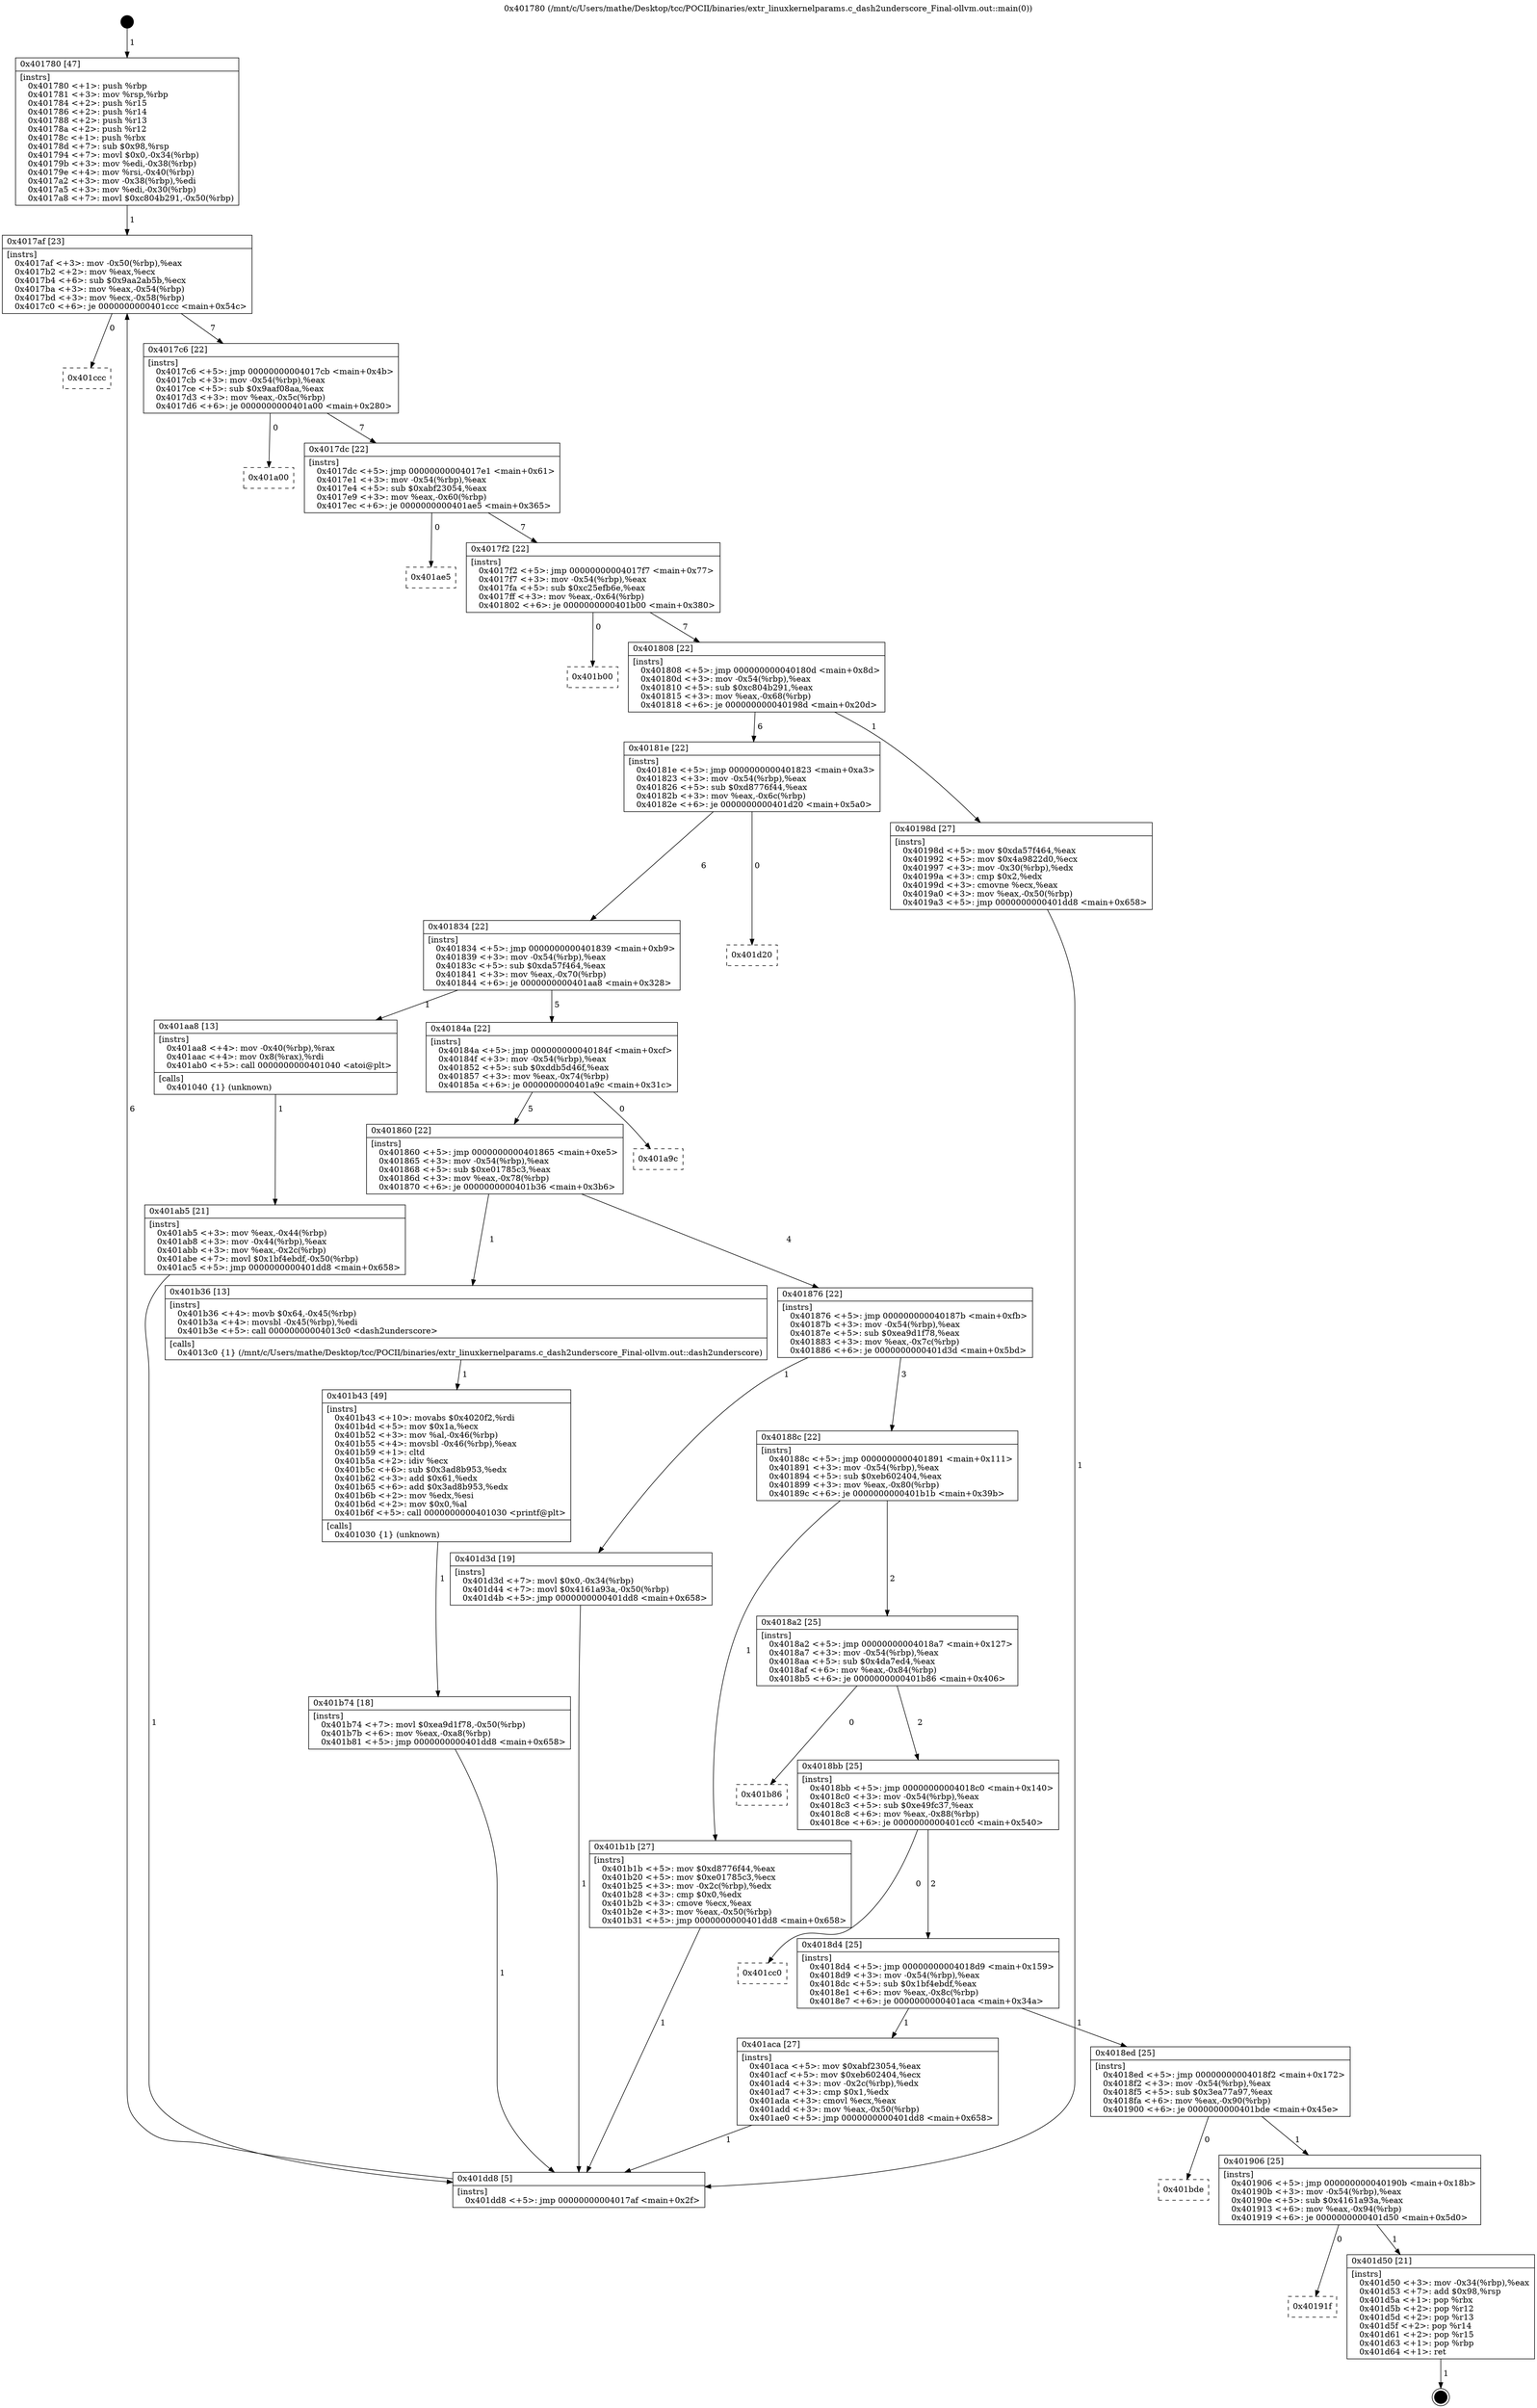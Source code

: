 digraph "0x401780" {
  label = "0x401780 (/mnt/c/Users/mathe/Desktop/tcc/POCII/binaries/extr_linuxkernelparams.c_dash2underscore_Final-ollvm.out::main(0))"
  labelloc = "t"
  node[shape=record]

  Entry [label="",width=0.3,height=0.3,shape=circle,fillcolor=black,style=filled]
  "0x4017af" [label="{
     0x4017af [23]\l
     | [instrs]\l
     &nbsp;&nbsp;0x4017af \<+3\>: mov -0x50(%rbp),%eax\l
     &nbsp;&nbsp;0x4017b2 \<+2\>: mov %eax,%ecx\l
     &nbsp;&nbsp;0x4017b4 \<+6\>: sub $0x9aa2ab5b,%ecx\l
     &nbsp;&nbsp;0x4017ba \<+3\>: mov %eax,-0x54(%rbp)\l
     &nbsp;&nbsp;0x4017bd \<+3\>: mov %ecx,-0x58(%rbp)\l
     &nbsp;&nbsp;0x4017c0 \<+6\>: je 0000000000401ccc \<main+0x54c\>\l
  }"]
  "0x401ccc" [label="{
     0x401ccc\l
  }", style=dashed]
  "0x4017c6" [label="{
     0x4017c6 [22]\l
     | [instrs]\l
     &nbsp;&nbsp;0x4017c6 \<+5\>: jmp 00000000004017cb \<main+0x4b\>\l
     &nbsp;&nbsp;0x4017cb \<+3\>: mov -0x54(%rbp),%eax\l
     &nbsp;&nbsp;0x4017ce \<+5\>: sub $0x9aaf08aa,%eax\l
     &nbsp;&nbsp;0x4017d3 \<+3\>: mov %eax,-0x5c(%rbp)\l
     &nbsp;&nbsp;0x4017d6 \<+6\>: je 0000000000401a00 \<main+0x280\>\l
  }"]
  Exit [label="",width=0.3,height=0.3,shape=circle,fillcolor=black,style=filled,peripheries=2]
  "0x401a00" [label="{
     0x401a00\l
  }", style=dashed]
  "0x4017dc" [label="{
     0x4017dc [22]\l
     | [instrs]\l
     &nbsp;&nbsp;0x4017dc \<+5\>: jmp 00000000004017e1 \<main+0x61\>\l
     &nbsp;&nbsp;0x4017e1 \<+3\>: mov -0x54(%rbp),%eax\l
     &nbsp;&nbsp;0x4017e4 \<+5\>: sub $0xabf23054,%eax\l
     &nbsp;&nbsp;0x4017e9 \<+3\>: mov %eax,-0x60(%rbp)\l
     &nbsp;&nbsp;0x4017ec \<+6\>: je 0000000000401ae5 \<main+0x365\>\l
  }"]
  "0x40191f" [label="{
     0x40191f\l
  }", style=dashed]
  "0x401ae5" [label="{
     0x401ae5\l
  }", style=dashed]
  "0x4017f2" [label="{
     0x4017f2 [22]\l
     | [instrs]\l
     &nbsp;&nbsp;0x4017f2 \<+5\>: jmp 00000000004017f7 \<main+0x77\>\l
     &nbsp;&nbsp;0x4017f7 \<+3\>: mov -0x54(%rbp),%eax\l
     &nbsp;&nbsp;0x4017fa \<+5\>: sub $0xc25efb6e,%eax\l
     &nbsp;&nbsp;0x4017ff \<+3\>: mov %eax,-0x64(%rbp)\l
     &nbsp;&nbsp;0x401802 \<+6\>: je 0000000000401b00 \<main+0x380\>\l
  }"]
  "0x401d50" [label="{
     0x401d50 [21]\l
     | [instrs]\l
     &nbsp;&nbsp;0x401d50 \<+3\>: mov -0x34(%rbp),%eax\l
     &nbsp;&nbsp;0x401d53 \<+7\>: add $0x98,%rsp\l
     &nbsp;&nbsp;0x401d5a \<+1\>: pop %rbx\l
     &nbsp;&nbsp;0x401d5b \<+2\>: pop %r12\l
     &nbsp;&nbsp;0x401d5d \<+2\>: pop %r13\l
     &nbsp;&nbsp;0x401d5f \<+2\>: pop %r14\l
     &nbsp;&nbsp;0x401d61 \<+2\>: pop %r15\l
     &nbsp;&nbsp;0x401d63 \<+1\>: pop %rbp\l
     &nbsp;&nbsp;0x401d64 \<+1\>: ret\l
  }"]
  "0x401b00" [label="{
     0x401b00\l
  }", style=dashed]
  "0x401808" [label="{
     0x401808 [22]\l
     | [instrs]\l
     &nbsp;&nbsp;0x401808 \<+5\>: jmp 000000000040180d \<main+0x8d\>\l
     &nbsp;&nbsp;0x40180d \<+3\>: mov -0x54(%rbp),%eax\l
     &nbsp;&nbsp;0x401810 \<+5\>: sub $0xc804b291,%eax\l
     &nbsp;&nbsp;0x401815 \<+3\>: mov %eax,-0x68(%rbp)\l
     &nbsp;&nbsp;0x401818 \<+6\>: je 000000000040198d \<main+0x20d\>\l
  }"]
  "0x401906" [label="{
     0x401906 [25]\l
     | [instrs]\l
     &nbsp;&nbsp;0x401906 \<+5\>: jmp 000000000040190b \<main+0x18b\>\l
     &nbsp;&nbsp;0x40190b \<+3\>: mov -0x54(%rbp),%eax\l
     &nbsp;&nbsp;0x40190e \<+5\>: sub $0x4161a93a,%eax\l
     &nbsp;&nbsp;0x401913 \<+6\>: mov %eax,-0x94(%rbp)\l
     &nbsp;&nbsp;0x401919 \<+6\>: je 0000000000401d50 \<main+0x5d0\>\l
  }"]
  "0x40198d" [label="{
     0x40198d [27]\l
     | [instrs]\l
     &nbsp;&nbsp;0x40198d \<+5\>: mov $0xda57f464,%eax\l
     &nbsp;&nbsp;0x401992 \<+5\>: mov $0x4a9822d0,%ecx\l
     &nbsp;&nbsp;0x401997 \<+3\>: mov -0x30(%rbp),%edx\l
     &nbsp;&nbsp;0x40199a \<+3\>: cmp $0x2,%edx\l
     &nbsp;&nbsp;0x40199d \<+3\>: cmovne %ecx,%eax\l
     &nbsp;&nbsp;0x4019a0 \<+3\>: mov %eax,-0x50(%rbp)\l
     &nbsp;&nbsp;0x4019a3 \<+5\>: jmp 0000000000401dd8 \<main+0x658\>\l
  }"]
  "0x40181e" [label="{
     0x40181e [22]\l
     | [instrs]\l
     &nbsp;&nbsp;0x40181e \<+5\>: jmp 0000000000401823 \<main+0xa3\>\l
     &nbsp;&nbsp;0x401823 \<+3\>: mov -0x54(%rbp),%eax\l
     &nbsp;&nbsp;0x401826 \<+5\>: sub $0xd8776f44,%eax\l
     &nbsp;&nbsp;0x40182b \<+3\>: mov %eax,-0x6c(%rbp)\l
     &nbsp;&nbsp;0x40182e \<+6\>: je 0000000000401d20 \<main+0x5a0\>\l
  }"]
  "0x401dd8" [label="{
     0x401dd8 [5]\l
     | [instrs]\l
     &nbsp;&nbsp;0x401dd8 \<+5\>: jmp 00000000004017af \<main+0x2f\>\l
  }"]
  "0x401780" [label="{
     0x401780 [47]\l
     | [instrs]\l
     &nbsp;&nbsp;0x401780 \<+1\>: push %rbp\l
     &nbsp;&nbsp;0x401781 \<+3\>: mov %rsp,%rbp\l
     &nbsp;&nbsp;0x401784 \<+2\>: push %r15\l
     &nbsp;&nbsp;0x401786 \<+2\>: push %r14\l
     &nbsp;&nbsp;0x401788 \<+2\>: push %r13\l
     &nbsp;&nbsp;0x40178a \<+2\>: push %r12\l
     &nbsp;&nbsp;0x40178c \<+1\>: push %rbx\l
     &nbsp;&nbsp;0x40178d \<+7\>: sub $0x98,%rsp\l
     &nbsp;&nbsp;0x401794 \<+7\>: movl $0x0,-0x34(%rbp)\l
     &nbsp;&nbsp;0x40179b \<+3\>: mov %edi,-0x38(%rbp)\l
     &nbsp;&nbsp;0x40179e \<+4\>: mov %rsi,-0x40(%rbp)\l
     &nbsp;&nbsp;0x4017a2 \<+3\>: mov -0x38(%rbp),%edi\l
     &nbsp;&nbsp;0x4017a5 \<+3\>: mov %edi,-0x30(%rbp)\l
     &nbsp;&nbsp;0x4017a8 \<+7\>: movl $0xc804b291,-0x50(%rbp)\l
  }"]
  "0x401bde" [label="{
     0x401bde\l
  }", style=dashed]
  "0x401d20" [label="{
     0x401d20\l
  }", style=dashed]
  "0x401834" [label="{
     0x401834 [22]\l
     | [instrs]\l
     &nbsp;&nbsp;0x401834 \<+5\>: jmp 0000000000401839 \<main+0xb9\>\l
     &nbsp;&nbsp;0x401839 \<+3\>: mov -0x54(%rbp),%eax\l
     &nbsp;&nbsp;0x40183c \<+5\>: sub $0xda57f464,%eax\l
     &nbsp;&nbsp;0x401841 \<+3\>: mov %eax,-0x70(%rbp)\l
     &nbsp;&nbsp;0x401844 \<+6\>: je 0000000000401aa8 \<main+0x328\>\l
  }"]
  "0x401b74" [label="{
     0x401b74 [18]\l
     | [instrs]\l
     &nbsp;&nbsp;0x401b74 \<+7\>: movl $0xea9d1f78,-0x50(%rbp)\l
     &nbsp;&nbsp;0x401b7b \<+6\>: mov %eax,-0xa8(%rbp)\l
     &nbsp;&nbsp;0x401b81 \<+5\>: jmp 0000000000401dd8 \<main+0x658\>\l
  }"]
  "0x401aa8" [label="{
     0x401aa8 [13]\l
     | [instrs]\l
     &nbsp;&nbsp;0x401aa8 \<+4\>: mov -0x40(%rbp),%rax\l
     &nbsp;&nbsp;0x401aac \<+4\>: mov 0x8(%rax),%rdi\l
     &nbsp;&nbsp;0x401ab0 \<+5\>: call 0000000000401040 \<atoi@plt\>\l
     | [calls]\l
     &nbsp;&nbsp;0x401040 \{1\} (unknown)\l
  }"]
  "0x40184a" [label="{
     0x40184a [22]\l
     | [instrs]\l
     &nbsp;&nbsp;0x40184a \<+5\>: jmp 000000000040184f \<main+0xcf\>\l
     &nbsp;&nbsp;0x40184f \<+3\>: mov -0x54(%rbp),%eax\l
     &nbsp;&nbsp;0x401852 \<+5\>: sub $0xddb5d46f,%eax\l
     &nbsp;&nbsp;0x401857 \<+3\>: mov %eax,-0x74(%rbp)\l
     &nbsp;&nbsp;0x40185a \<+6\>: je 0000000000401a9c \<main+0x31c\>\l
  }"]
  "0x401ab5" [label="{
     0x401ab5 [21]\l
     | [instrs]\l
     &nbsp;&nbsp;0x401ab5 \<+3\>: mov %eax,-0x44(%rbp)\l
     &nbsp;&nbsp;0x401ab8 \<+3\>: mov -0x44(%rbp),%eax\l
     &nbsp;&nbsp;0x401abb \<+3\>: mov %eax,-0x2c(%rbp)\l
     &nbsp;&nbsp;0x401abe \<+7\>: movl $0x1bf4ebdf,-0x50(%rbp)\l
     &nbsp;&nbsp;0x401ac5 \<+5\>: jmp 0000000000401dd8 \<main+0x658\>\l
  }"]
  "0x401b43" [label="{
     0x401b43 [49]\l
     | [instrs]\l
     &nbsp;&nbsp;0x401b43 \<+10\>: movabs $0x4020f2,%rdi\l
     &nbsp;&nbsp;0x401b4d \<+5\>: mov $0x1a,%ecx\l
     &nbsp;&nbsp;0x401b52 \<+3\>: mov %al,-0x46(%rbp)\l
     &nbsp;&nbsp;0x401b55 \<+4\>: movsbl -0x46(%rbp),%eax\l
     &nbsp;&nbsp;0x401b59 \<+1\>: cltd\l
     &nbsp;&nbsp;0x401b5a \<+2\>: idiv %ecx\l
     &nbsp;&nbsp;0x401b5c \<+6\>: sub $0x3ad8b953,%edx\l
     &nbsp;&nbsp;0x401b62 \<+3\>: add $0x61,%edx\l
     &nbsp;&nbsp;0x401b65 \<+6\>: add $0x3ad8b953,%edx\l
     &nbsp;&nbsp;0x401b6b \<+2\>: mov %edx,%esi\l
     &nbsp;&nbsp;0x401b6d \<+2\>: mov $0x0,%al\l
     &nbsp;&nbsp;0x401b6f \<+5\>: call 0000000000401030 \<printf@plt\>\l
     | [calls]\l
     &nbsp;&nbsp;0x401030 \{1\} (unknown)\l
  }"]
  "0x401a9c" [label="{
     0x401a9c\l
  }", style=dashed]
  "0x401860" [label="{
     0x401860 [22]\l
     | [instrs]\l
     &nbsp;&nbsp;0x401860 \<+5\>: jmp 0000000000401865 \<main+0xe5\>\l
     &nbsp;&nbsp;0x401865 \<+3\>: mov -0x54(%rbp),%eax\l
     &nbsp;&nbsp;0x401868 \<+5\>: sub $0xe01785c3,%eax\l
     &nbsp;&nbsp;0x40186d \<+3\>: mov %eax,-0x78(%rbp)\l
     &nbsp;&nbsp;0x401870 \<+6\>: je 0000000000401b36 \<main+0x3b6\>\l
  }"]
  "0x4018ed" [label="{
     0x4018ed [25]\l
     | [instrs]\l
     &nbsp;&nbsp;0x4018ed \<+5\>: jmp 00000000004018f2 \<main+0x172\>\l
     &nbsp;&nbsp;0x4018f2 \<+3\>: mov -0x54(%rbp),%eax\l
     &nbsp;&nbsp;0x4018f5 \<+5\>: sub $0x3ea77a97,%eax\l
     &nbsp;&nbsp;0x4018fa \<+6\>: mov %eax,-0x90(%rbp)\l
     &nbsp;&nbsp;0x401900 \<+6\>: je 0000000000401bde \<main+0x45e\>\l
  }"]
  "0x401b36" [label="{
     0x401b36 [13]\l
     | [instrs]\l
     &nbsp;&nbsp;0x401b36 \<+4\>: movb $0x64,-0x45(%rbp)\l
     &nbsp;&nbsp;0x401b3a \<+4\>: movsbl -0x45(%rbp),%edi\l
     &nbsp;&nbsp;0x401b3e \<+5\>: call 00000000004013c0 \<dash2underscore\>\l
     | [calls]\l
     &nbsp;&nbsp;0x4013c0 \{1\} (/mnt/c/Users/mathe/Desktop/tcc/POCII/binaries/extr_linuxkernelparams.c_dash2underscore_Final-ollvm.out::dash2underscore)\l
  }"]
  "0x401876" [label="{
     0x401876 [22]\l
     | [instrs]\l
     &nbsp;&nbsp;0x401876 \<+5\>: jmp 000000000040187b \<main+0xfb\>\l
     &nbsp;&nbsp;0x40187b \<+3\>: mov -0x54(%rbp),%eax\l
     &nbsp;&nbsp;0x40187e \<+5\>: sub $0xea9d1f78,%eax\l
     &nbsp;&nbsp;0x401883 \<+3\>: mov %eax,-0x7c(%rbp)\l
     &nbsp;&nbsp;0x401886 \<+6\>: je 0000000000401d3d \<main+0x5bd\>\l
  }"]
  "0x401aca" [label="{
     0x401aca [27]\l
     | [instrs]\l
     &nbsp;&nbsp;0x401aca \<+5\>: mov $0xabf23054,%eax\l
     &nbsp;&nbsp;0x401acf \<+5\>: mov $0xeb602404,%ecx\l
     &nbsp;&nbsp;0x401ad4 \<+3\>: mov -0x2c(%rbp),%edx\l
     &nbsp;&nbsp;0x401ad7 \<+3\>: cmp $0x1,%edx\l
     &nbsp;&nbsp;0x401ada \<+3\>: cmovl %ecx,%eax\l
     &nbsp;&nbsp;0x401add \<+3\>: mov %eax,-0x50(%rbp)\l
     &nbsp;&nbsp;0x401ae0 \<+5\>: jmp 0000000000401dd8 \<main+0x658\>\l
  }"]
  "0x401d3d" [label="{
     0x401d3d [19]\l
     | [instrs]\l
     &nbsp;&nbsp;0x401d3d \<+7\>: movl $0x0,-0x34(%rbp)\l
     &nbsp;&nbsp;0x401d44 \<+7\>: movl $0x4161a93a,-0x50(%rbp)\l
     &nbsp;&nbsp;0x401d4b \<+5\>: jmp 0000000000401dd8 \<main+0x658\>\l
  }"]
  "0x40188c" [label="{
     0x40188c [22]\l
     | [instrs]\l
     &nbsp;&nbsp;0x40188c \<+5\>: jmp 0000000000401891 \<main+0x111\>\l
     &nbsp;&nbsp;0x401891 \<+3\>: mov -0x54(%rbp),%eax\l
     &nbsp;&nbsp;0x401894 \<+5\>: sub $0xeb602404,%eax\l
     &nbsp;&nbsp;0x401899 \<+3\>: mov %eax,-0x80(%rbp)\l
     &nbsp;&nbsp;0x40189c \<+6\>: je 0000000000401b1b \<main+0x39b\>\l
  }"]
  "0x4018d4" [label="{
     0x4018d4 [25]\l
     | [instrs]\l
     &nbsp;&nbsp;0x4018d4 \<+5\>: jmp 00000000004018d9 \<main+0x159\>\l
     &nbsp;&nbsp;0x4018d9 \<+3\>: mov -0x54(%rbp),%eax\l
     &nbsp;&nbsp;0x4018dc \<+5\>: sub $0x1bf4ebdf,%eax\l
     &nbsp;&nbsp;0x4018e1 \<+6\>: mov %eax,-0x8c(%rbp)\l
     &nbsp;&nbsp;0x4018e7 \<+6\>: je 0000000000401aca \<main+0x34a\>\l
  }"]
  "0x401b1b" [label="{
     0x401b1b [27]\l
     | [instrs]\l
     &nbsp;&nbsp;0x401b1b \<+5\>: mov $0xd8776f44,%eax\l
     &nbsp;&nbsp;0x401b20 \<+5\>: mov $0xe01785c3,%ecx\l
     &nbsp;&nbsp;0x401b25 \<+3\>: mov -0x2c(%rbp),%edx\l
     &nbsp;&nbsp;0x401b28 \<+3\>: cmp $0x0,%edx\l
     &nbsp;&nbsp;0x401b2b \<+3\>: cmove %ecx,%eax\l
     &nbsp;&nbsp;0x401b2e \<+3\>: mov %eax,-0x50(%rbp)\l
     &nbsp;&nbsp;0x401b31 \<+5\>: jmp 0000000000401dd8 \<main+0x658\>\l
  }"]
  "0x4018a2" [label="{
     0x4018a2 [25]\l
     | [instrs]\l
     &nbsp;&nbsp;0x4018a2 \<+5\>: jmp 00000000004018a7 \<main+0x127\>\l
     &nbsp;&nbsp;0x4018a7 \<+3\>: mov -0x54(%rbp),%eax\l
     &nbsp;&nbsp;0x4018aa \<+5\>: sub $0x4da7ed4,%eax\l
     &nbsp;&nbsp;0x4018af \<+6\>: mov %eax,-0x84(%rbp)\l
     &nbsp;&nbsp;0x4018b5 \<+6\>: je 0000000000401b86 \<main+0x406\>\l
  }"]
  "0x401cc0" [label="{
     0x401cc0\l
  }", style=dashed]
  "0x401b86" [label="{
     0x401b86\l
  }", style=dashed]
  "0x4018bb" [label="{
     0x4018bb [25]\l
     | [instrs]\l
     &nbsp;&nbsp;0x4018bb \<+5\>: jmp 00000000004018c0 \<main+0x140\>\l
     &nbsp;&nbsp;0x4018c0 \<+3\>: mov -0x54(%rbp),%eax\l
     &nbsp;&nbsp;0x4018c3 \<+5\>: sub $0xe49fc37,%eax\l
     &nbsp;&nbsp;0x4018c8 \<+6\>: mov %eax,-0x88(%rbp)\l
     &nbsp;&nbsp;0x4018ce \<+6\>: je 0000000000401cc0 \<main+0x540\>\l
  }"]
  Entry -> "0x401780" [label=" 1"]
  "0x4017af" -> "0x401ccc" [label=" 0"]
  "0x4017af" -> "0x4017c6" [label=" 7"]
  "0x401d50" -> Exit [label=" 1"]
  "0x4017c6" -> "0x401a00" [label=" 0"]
  "0x4017c6" -> "0x4017dc" [label=" 7"]
  "0x401906" -> "0x40191f" [label=" 0"]
  "0x4017dc" -> "0x401ae5" [label=" 0"]
  "0x4017dc" -> "0x4017f2" [label=" 7"]
  "0x401906" -> "0x401d50" [label=" 1"]
  "0x4017f2" -> "0x401b00" [label=" 0"]
  "0x4017f2" -> "0x401808" [label=" 7"]
  "0x4018ed" -> "0x401906" [label=" 1"]
  "0x401808" -> "0x40198d" [label=" 1"]
  "0x401808" -> "0x40181e" [label=" 6"]
  "0x40198d" -> "0x401dd8" [label=" 1"]
  "0x401780" -> "0x4017af" [label=" 1"]
  "0x401dd8" -> "0x4017af" [label=" 6"]
  "0x4018ed" -> "0x401bde" [label=" 0"]
  "0x40181e" -> "0x401d20" [label=" 0"]
  "0x40181e" -> "0x401834" [label=" 6"]
  "0x401d3d" -> "0x401dd8" [label=" 1"]
  "0x401834" -> "0x401aa8" [label=" 1"]
  "0x401834" -> "0x40184a" [label=" 5"]
  "0x401aa8" -> "0x401ab5" [label=" 1"]
  "0x401ab5" -> "0x401dd8" [label=" 1"]
  "0x401b74" -> "0x401dd8" [label=" 1"]
  "0x40184a" -> "0x401a9c" [label=" 0"]
  "0x40184a" -> "0x401860" [label=" 5"]
  "0x401b43" -> "0x401b74" [label=" 1"]
  "0x401860" -> "0x401b36" [label=" 1"]
  "0x401860" -> "0x401876" [label=" 4"]
  "0x401b36" -> "0x401b43" [label=" 1"]
  "0x401876" -> "0x401d3d" [label=" 1"]
  "0x401876" -> "0x40188c" [label=" 3"]
  "0x401b1b" -> "0x401dd8" [label=" 1"]
  "0x40188c" -> "0x401b1b" [label=" 1"]
  "0x40188c" -> "0x4018a2" [label=" 2"]
  "0x4018d4" -> "0x4018ed" [label=" 1"]
  "0x4018a2" -> "0x401b86" [label=" 0"]
  "0x4018a2" -> "0x4018bb" [label=" 2"]
  "0x4018d4" -> "0x401aca" [label=" 1"]
  "0x4018bb" -> "0x401cc0" [label=" 0"]
  "0x4018bb" -> "0x4018d4" [label=" 2"]
  "0x401aca" -> "0x401dd8" [label=" 1"]
}

